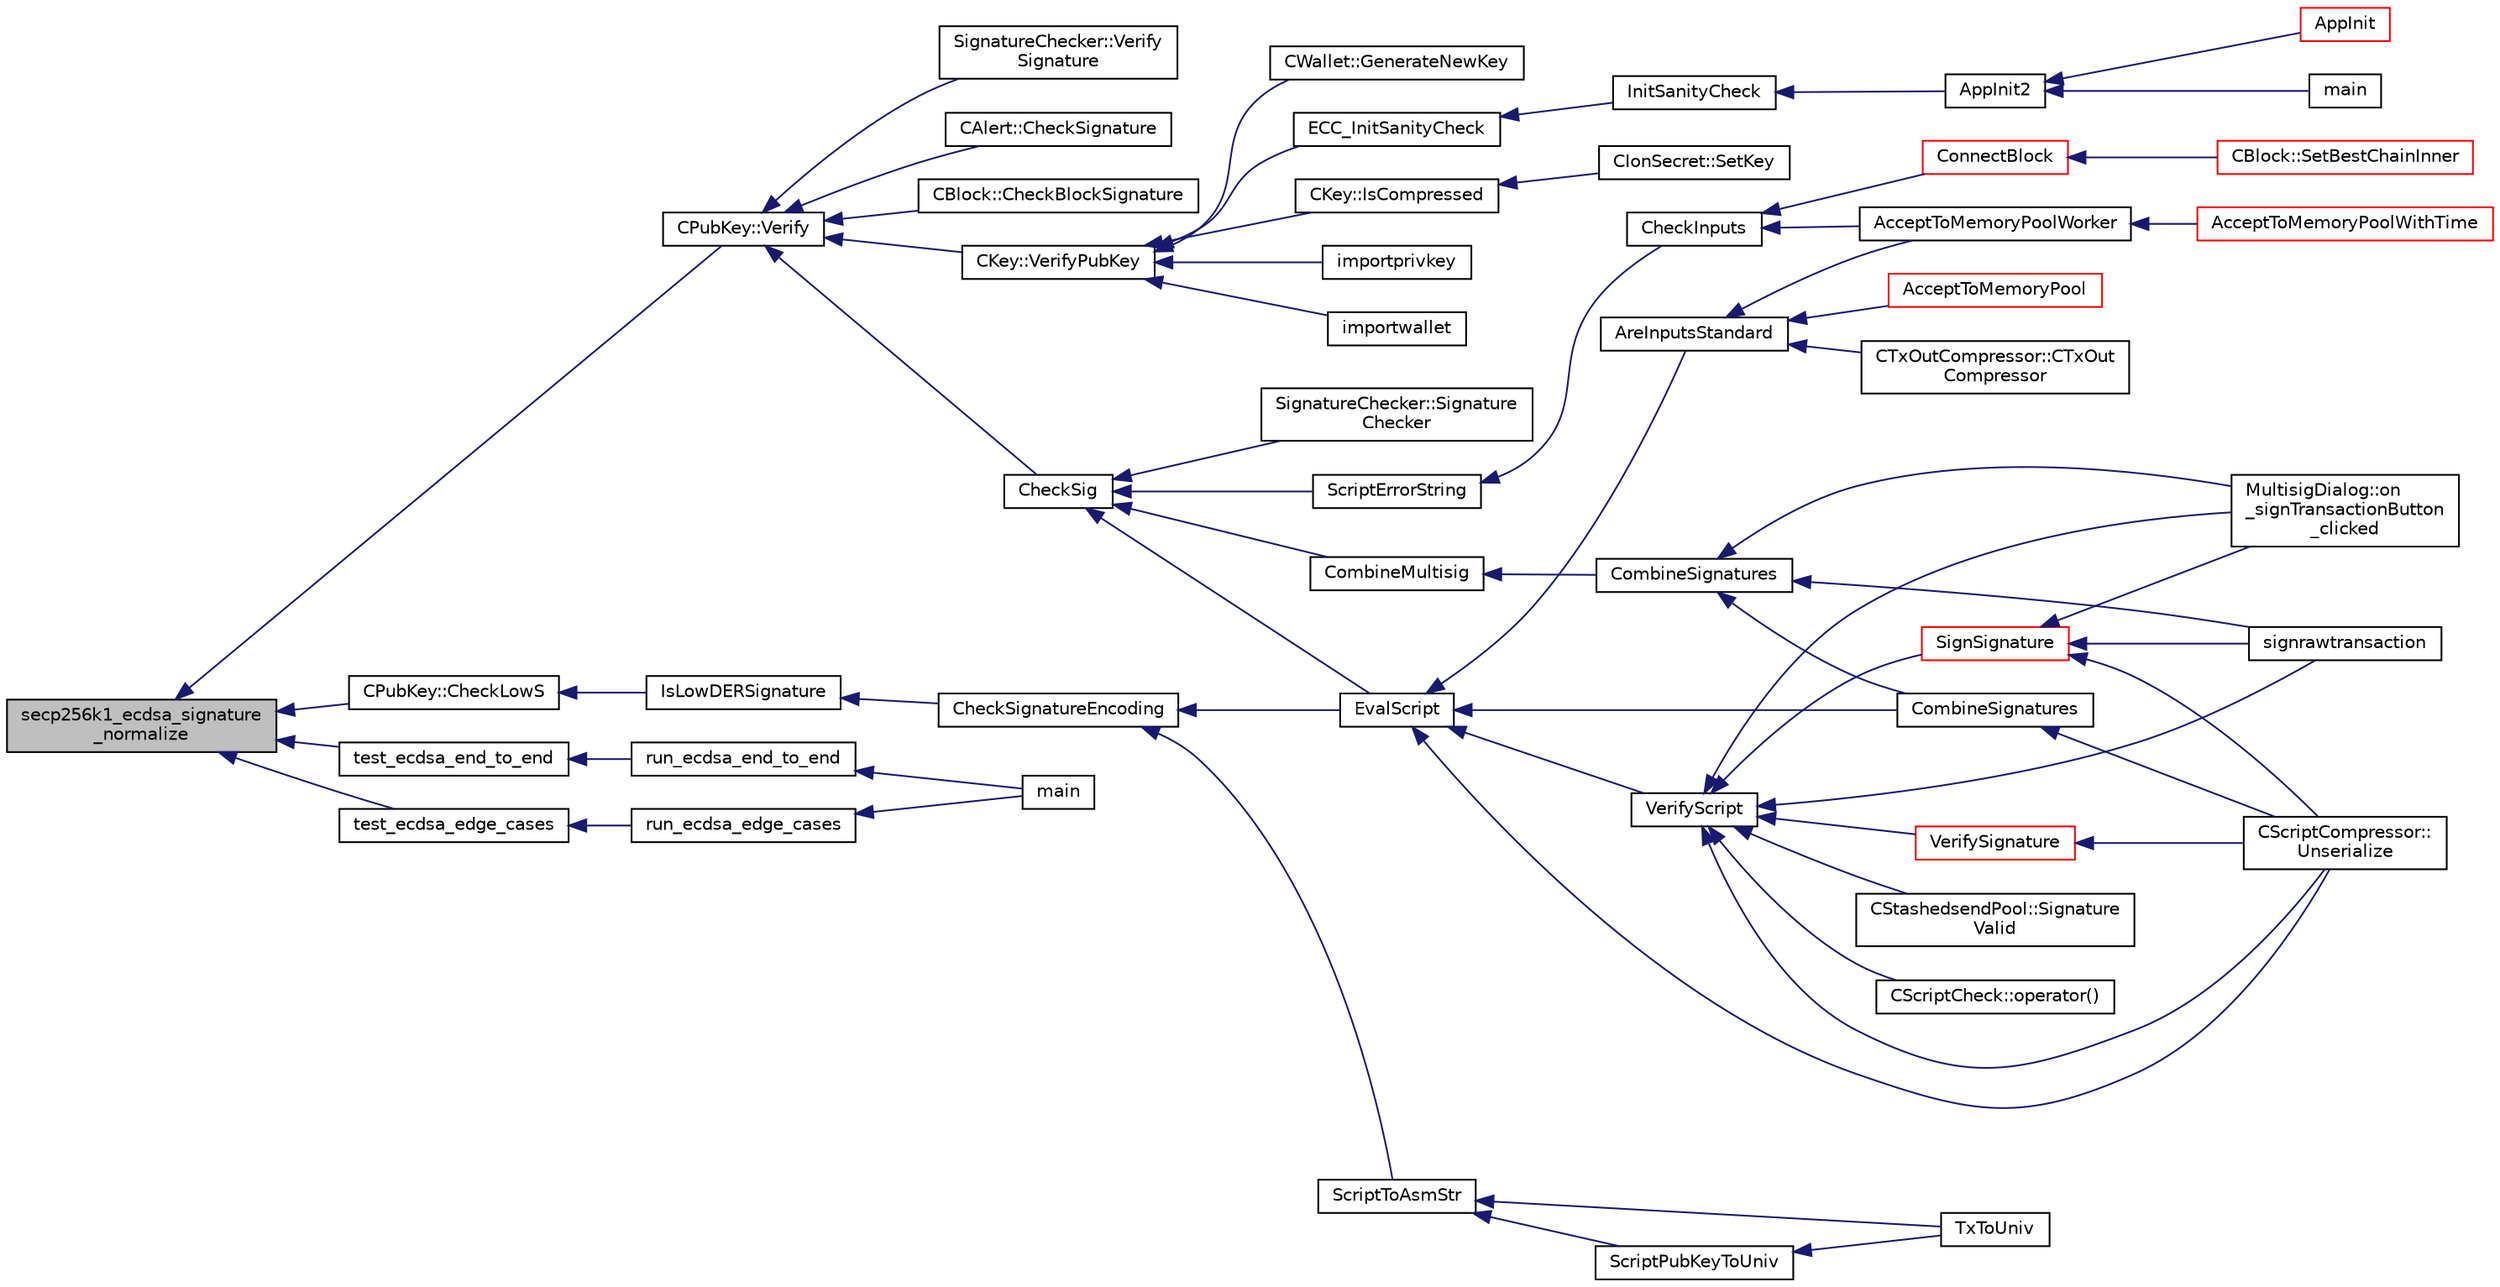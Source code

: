 digraph "secp256k1_ecdsa_signature_normalize"
{
  edge [fontname="Helvetica",fontsize="10",labelfontname="Helvetica",labelfontsize="10"];
  node [fontname="Helvetica",fontsize="10",shape=record];
  rankdir="LR";
  Node865 [label="secp256k1_ecdsa_signature\l_normalize",height=0.2,width=0.4,color="black", fillcolor="grey75", style="filled", fontcolor="black"];
  Node865 -> Node866 [dir="back",color="midnightblue",fontsize="10",style="solid",fontname="Helvetica"];
  Node866 [label="CPubKey::Verify",height=0.2,width=0.4,color="black", fillcolor="white", style="filled",URL="$da/d4e/class_c_pub_key.html#a5b3fef213b227394ca9d0a1e3baa957e"];
  Node866 -> Node867 [dir="back",color="midnightblue",fontsize="10",style="solid",fontname="Helvetica"];
  Node867 [label="CAlert::CheckSignature",height=0.2,width=0.4,color="black", fillcolor="white", style="filled",URL="$db/dff/class_c_alert.html#a862d9fb7ebdfc0483b30862d2a75d527"];
  Node866 -> Node868 [dir="back",color="midnightblue",fontsize="10",style="solid",fontname="Helvetica"];
  Node868 [label="CKey::VerifyPubKey",height=0.2,width=0.4,color="black", fillcolor="white", style="filled",URL="$d2/d63/class_c_key.html#ac53425b8d0f89067bce781c485101b20",tooltip="Verify thoroughly whether a private key and a public key match. "];
  Node868 -> Node869 [dir="back",color="midnightblue",fontsize="10",style="solid",fontname="Helvetica"];
  Node869 [label="ECC_InitSanityCheck",height=0.2,width=0.4,color="black", fillcolor="white", style="filled",URL="$de/de5/key_8h.html#a55cc40f04bf887c1000667caccb0684a",tooltip="Check that required EC support is available at runtime. "];
  Node869 -> Node870 [dir="back",color="midnightblue",fontsize="10",style="solid",fontname="Helvetica"];
  Node870 [label="InitSanityCheck",height=0.2,width=0.4,color="black", fillcolor="white", style="filled",URL="$d0/dc9/init_8cpp.html#a878797b40fb8eb0d7f330a41d7742d11",tooltip="Sanity checks Ensure that Ion is running in a usable environment with all necessary library support..."];
  Node870 -> Node871 [dir="back",color="midnightblue",fontsize="10",style="solid",fontname="Helvetica"];
  Node871 [label="AppInit2",height=0.2,width=0.4,color="black", fillcolor="white", style="filled",URL="$d8/dc0/init_8h.html#a1a4c1bfbf6ba1db77e988b89b9cadfd3",tooltip="Initialize ion. "];
  Node871 -> Node872 [dir="back",color="midnightblue",fontsize="10",style="solid",fontname="Helvetica"];
  Node872 [label="AppInit",height=0.2,width=0.4,color="red", fillcolor="white", style="filled",URL="$d4/d35/iond_8cpp.html#ac59316b767e6984e1285f0531275286b"];
  Node871 -> Node874 [dir="back",color="midnightblue",fontsize="10",style="solid",fontname="Helvetica"];
  Node874 [label="main",height=0.2,width=0.4,color="black", fillcolor="white", style="filled",URL="$d5/d2d/ion_8cpp.html#a0ddf1224851353fc92bfbff6f499fa97"];
  Node868 -> Node875 [dir="back",color="midnightblue",fontsize="10",style="solid",fontname="Helvetica"];
  Node875 [label="CKey::IsCompressed",height=0.2,width=0.4,color="black", fillcolor="white", style="filled",URL="$d2/d63/class_c_key.html#a96b017433a65335775cf3807d73f85ce"];
  Node875 -> Node876 [dir="back",color="midnightblue",fontsize="10",style="solid",fontname="Helvetica"];
  Node876 [label="CIonSecret::SetKey",height=0.2,width=0.4,color="black", fillcolor="white", style="filled",URL="$d3/d88/class_c_ion_secret.html#af28cc32f79cc793418e810e8ae12e25e"];
  Node868 -> Node877 [dir="back",color="midnightblue",fontsize="10",style="solid",fontname="Helvetica"];
  Node877 [label="importprivkey",height=0.2,width=0.4,color="black", fillcolor="white", style="filled",URL="$dc/dbf/rpcdump_8cpp.html#a3a6fdb974fce01220a895393d444e981"];
  Node868 -> Node878 [dir="back",color="midnightblue",fontsize="10",style="solid",fontname="Helvetica"];
  Node878 [label="importwallet",height=0.2,width=0.4,color="black", fillcolor="white", style="filled",URL="$dc/dbf/rpcdump_8cpp.html#a2566d5c9dd1938b74e70398cdb3ac5c1"];
  Node868 -> Node879 [dir="back",color="midnightblue",fontsize="10",style="solid",fontname="Helvetica"];
  Node879 [label="CWallet::GenerateNewKey",height=0.2,width=0.4,color="black", fillcolor="white", style="filled",URL="$d2/de5/class_c_wallet.html#a061fe7f54f80ec40f856b3e6365c2f4a"];
  Node866 -> Node880 [dir="back",color="midnightblue",fontsize="10",style="solid",fontname="Helvetica"];
  Node880 [label="CBlock::CheckBlockSignature",height=0.2,width=0.4,color="black", fillcolor="white", style="filled",URL="$d3/d51/class_c_block.html#a2ff0deeda85c23cde1a78365d6fc6c2c"];
  Node866 -> Node881 [dir="back",color="midnightblue",fontsize="10",style="solid",fontname="Helvetica"];
  Node881 [label="CheckSig",height=0.2,width=0.4,color="black", fillcolor="white", style="filled",URL="$dd/d0f/script_8cpp.html#af1a7eb0123f11ad1154249f4a4c1a9d1"];
  Node881 -> Node882 [dir="back",color="midnightblue",fontsize="10",style="solid",fontname="Helvetica"];
  Node882 [label="ScriptErrorString",height=0.2,width=0.4,color="black", fillcolor="white", style="filled",URL="$de/d7f/script_8h.html#a5a9f070c3285c528226eef27820d9aa9"];
  Node882 -> Node883 [dir="back",color="midnightblue",fontsize="10",style="solid",fontname="Helvetica"];
  Node883 [label="CheckInputs",height=0.2,width=0.4,color="black", fillcolor="white", style="filled",URL="$dd/d7d/validation_8cpp.html#a48897c72856156ef5606fc27fe1954f3",tooltip="Check whether all inputs of this transaction are valid (no double spends, scripts & sigs..."];
  Node883 -> Node884 [dir="back",color="midnightblue",fontsize="10",style="solid",fontname="Helvetica"];
  Node884 [label="AcceptToMemoryPoolWorker",height=0.2,width=0.4,color="black", fillcolor="white", style="filled",URL="$dd/d7d/validation_8cpp.html#a274b0623037c72315662a07ecf760176"];
  Node884 -> Node885 [dir="back",color="midnightblue",fontsize="10",style="solid",fontname="Helvetica"];
  Node885 [label="AcceptToMemoryPoolWithTime",height=0.2,width=0.4,color="red", fillcolor="white", style="filled",URL="$dd/d7d/validation_8cpp.html#a7e5d2eb678cdda338b2dc803a2d4999f",tooltip="(try to) add transaction to memory pool with a specified acceptance time "];
  Node883 -> Node895 [dir="back",color="midnightblue",fontsize="10",style="solid",fontname="Helvetica"];
  Node895 [label="ConnectBlock",height=0.2,width=0.4,color="red", fillcolor="white", style="filled",URL="$dd/d7d/validation_8cpp.html#afafbb35ee38b98e832fcb8b159942055",tooltip="Apply the effects of this block (with given index) on the UTXO set represented by coins..."];
  Node895 -> Node896 [dir="back",color="midnightblue",fontsize="10",style="solid",fontname="Helvetica"];
  Node896 [label="CBlock::SetBestChainInner",height=0.2,width=0.4,color="red", fillcolor="white", style="filled",URL="$d3/d51/class_c_block.html#a82c90ccbecf89a38ff56d8429514e2c2"];
  Node881 -> Node911 [dir="back",color="midnightblue",fontsize="10",style="solid",fontname="Helvetica"];
  Node911 [label="EvalScript",height=0.2,width=0.4,color="black", fillcolor="white", style="filled",URL="$de/d7f/script_8h.html#a7f55c113b0164f50f214d94996b6b02a"];
  Node911 -> Node912 [dir="back",color="midnightblue",fontsize="10",style="solid",fontname="Helvetica"];
  Node912 [label="AreInputsStandard",height=0.2,width=0.4,color="black", fillcolor="white", style="filled",URL="$d4/dbf/main_8h.html#a29901e539b487e09c90ff90c7560bd9d",tooltip="Check for standard transaction types. "];
  Node912 -> Node913 [dir="back",color="midnightblue",fontsize="10",style="solid",fontname="Helvetica"];
  Node913 [label="AcceptToMemoryPool",height=0.2,width=0.4,color="red", fillcolor="white", style="filled",URL="$d4/dbf/main_8h.html#addea0e425b693b4c1be712c3ead94568",tooltip="(try to) add transaction to memory pool "];
  Node912 -> Node985 [dir="back",color="midnightblue",fontsize="10",style="solid",fontname="Helvetica"];
  Node985 [label="CTxOutCompressor::CTxOut\lCompressor",height=0.2,width=0.4,color="black", fillcolor="white", style="filled",URL="$d9/d8d/class_c_tx_out_compressor.html#a38ef1033989cd003de65598620d15cea"];
  Node912 -> Node884 [dir="back",color="midnightblue",fontsize="10",style="solid",fontname="Helvetica"];
  Node911 -> Node986 [dir="back",color="midnightblue",fontsize="10",style="solid",fontname="Helvetica"];
  Node986 [label="VerifyScript",height=0.2,width=0.4,color="black", fillcolor="white", style="filled",URL="$de/d7f/script_8h.html#a995f521b6ca4a8bfbd02d4cfe226feb6"];
  Node986 -> Node987 [dir="back",color="midnightblue",fontsize="10",style="solid",fontname="Helvetica"];
  Node987 [label="MultisigDialog::on\l_signTransactionButton\l_clicked",height=0.2,width=0.4,color="black", fillcolor="white", style="filled",URL="$d4/df4/class_multisig_dialog.html#ad277ce76887dfbbec511486d3c1d2bc4"];
  Node986 -> Node988 [dir="back",color="midnightblue",fontsize="10",style="solid",fontname="Helvetica"];
  Node988 [label="signrawtransaction",height=0.2,width=0.4,color="black", fillcolor="white", style="filled",URL="$dc/da8/rpcrawtransaction_8cpp.html#aa0d151e35c0ad5ec82df451a833aeadb"];
  Node986 -> Node989 [dir="back",color="midnightblue",fontsize="10",style="solid",fontname="Helvetica"];
  Node989 [label="SignSignature",height=0.2,width=0.4,color="red", fillcolor="white", style="filled",URL="$de/d7f/script_8h.html#aca7dc730fd42e706b2c912ba32b65a36"];
  Node989 -> Node987 [dir="back",color="midnightblue",fontsize="10",style="solid",fontname="Helvetica"];
  Node989 -> Node988 [dir="back",color="midnightblue",fontsize="10",style="solid",fontname="Helvetica"];
  Node989 -> Node991 [dir="back",color="midnightblue",fontsize="10",style="solid",fontname="Helvetica"];
  Node991 [label="CScriptCompressor::\lUnserialize",height=0.2,width=0.4,color="black", fillcolor="white", style="filled",URL="$d3/dfb/class_c_script_compressor.html#a016fa6e3d2735d95fcf773271da073d5"];
  Node986 -> Node1006 [dir="back",color="midnightblue",fontsize="10",style="solid",fontname="Helvetica"];
  Node1006 [label="VerifySignature",height=0.2,width=0.4,color="red", fillcolor="white", style="filled",URL="$de/d7f/script_8h.html#a3bebacccf5ed6d80e80889b65830f893"];
  Node1006 -> Node991 [dir="back",color="midnightblue",fontsize="10",style="solid",fontname="Helvetica"];
  Node986 -> Node991 [dir="back",color="midnightblue",fontsize="10",style="solid",fontname="Helvetica"];
  Node986 -> Node1045 [dir="back",color="midnightblue",fontsize="10",style="solid",fontname="Helvetica"];
  Node1045 [label="CStashedsendPool::Signature\lValid",height=0.2,width=0.4,color="black", fillcolor="white", style="filled",URL="$dd/d8a/class_c_stashedsend_pool.html#aac0148eb0e63ce636545a18522f7f59b",tooltip="Check to make sure a signature matches an input in the pool. "];
  Node986 -> Node1046 [dir="back",color="midnightblue",fontsize="10",style="solid",fontname="Helvetica"];
  Node1046 [label="CScriptCheck::operator()",height=0.2,width=0.4,color="black", fillcolor="white", style="filled",URL="$df/d12/class_c_script_check.html#a108d4c713338308be3867ed4e65b80c5"];
  Node911 -> Node1047 [dir="back",color="midnightblue",fontsize="10",style="solid",fontname="Helvetica"];
  Node1047 [label="CombineSignatures",height=0.2,width=0.4,color="black", fillcolor="white", style="filled",URL="$de/d7f/script_8h.html#af2e061fe8f5ec7708f28db4628ff5c10"];
  Node1047 -> Node991 [dir="back",color="midnightblue",fontsize="10",style="solid",fontname="Helvetica"];
  Node911 -> Node991 [dir="back",color="midnightblue",fontsize="10",style="solid",fontname="Helvetica"];
  Node881 -> Node1048 [dir="back",color="midnightblue",fontsize="10",style="solid",fontname="Helvetica"];
  Node1048 [label="CombineMultisig",height=0.2,width=0.4,color="black", fillcolor="white", style="filled",URL="$dd/d0f/script_8cpp.html#a1d62cd216f093d9e80a7e34d8b866021"];
  Node1048 -> Node1049 [dir="back",color="midnightblue",fontsize="10",style="solid",fontname="Helvetica"];
  Node1049 [label="CombineSignatures",height=0.2,width=0.4,color="black", fillcolor="white", style="filled",URL="$dd/d0f/script_8cpp.html#a79ba74edb86e8e00eef84202dd5dea43"];
  Node1049 -> Node987 [dir="back",color="midnightblue",fontsize="10",style="solid",fontname="Helvetica"];
  Node1049 -> Node988 [dir="back",color="midnightblue",fontsize="10",style="solid",fontname="Helvetica"];
  Node1049 -> Node1047 [dir="back",color="midnightblue",fontsize="10",style="solid",fontname="Helvetica"];
  Node881 -> Node1050 [dir="back",color="midnightblue",fontsize="10",style="solid",fontname="Helvetica"];
  Node1050 [label="SignatureChecker::Signature\lChecker",height=0.2,width=0.4,color="black", fillcolor="white", style="filled",URL="$da/d89/class_signature_checker.html#a698e6832345449c494a12960f173d6a1"];
  Node866 -> Node1051 [dir="back",color="midnightblue",fontsize="10",style="solid",fontname="Helvetica"];
  Node1051 [label="SignatureChecker::Verify\lSignature",height=0.2,width=0.4,color="black", fillcolor="white", style="filled",URL="$da/d89/class_signature_checker.html#aa1f885f5d1c0299de96e3f1a12f6a9e7"];
  Node865 -> Node1052 [dir="back",color="midnightblue",fontsize="10",style="solid",fontname="Helvetica"];
  Node1052 [label="CPubKey::CheckLowS",height=0.2,width=0.4,color="black", fillcolor="white", style="filled",URL="$da/d4e/class_c_pub_key.html#a4ada230ef593456ef9088c28fd5ca34e",tooltip="Check whether a signature is normalized (lower-S). "];
  Node1052 -> Node1053 [dir="back",color="midnightblue",fontsize="10",style="solid",fontname="Helvetica"];
  Node1053 [label="IsLowDERSignature",height=0.2,width=0.4,color="black", fillcolor="white", style="filled",URL="$dd/d0f/script_8cpp.html#a0fd00c3aff80aafc124933b1c789c660"];
  Node1053 -> Node1054 [dir="back",color="midnightblue",fontsize="10",style="solid",fontname="Helvetica"];
  Node1054 [label="CheckSignatureEncoding",height=0.2,width=0.4,color="black", fillcolor="white", style="filled",URL="$dd/d0f/script_8cpp.html#a12d14b6b219e70fe8e9a34cf6ea29c7c"];
  Node1054 -> Node1055 [dir="back",color="midnightblue",fontsize="10",style="solid",fontname="Helvetica"];
  Node1055 [label="ScriptToAsmStr",height=0.2,width=0.4,color="black", fillcolor="white", style="filled",URL="$d5/d2e/core__write_8cpp.html#a97f55ea967c54b81091af210145b128b",tooltip="Create the assembly string representation of a CScript object. "];
  Node1055 -> Node1056 [dir="back",color="midnightblue",fontsize="10",style="solid",fontname="Helvetica"];
  Node1056 [label="ScriptPubKeyToUniv",height=0.2,width=0.4,color="black", fillcolor="white", style="filled",URL="$d5/d2e/core__write_8cpp.html#a4a51bf7268adbdcd58e7af445ea4db61"];
  Node1056 -> Node1057 [dir="back",color="midnightblue",fontsize="10",style="solid",fontname="Helvetica"];
  Node1057 [label="TxToUniv",height=0.2,width=0.4,color="black", fillcolor="white", style="filled",URL="$d5/d2e/core__write_8cpp.html#aeb901ca565e3df0e3bc0c9863ad8f53a"];
  Node1055 -> Node1057 [dir="back",color="midnightblue",fontsize="10",style="solid",fontname="Helvetica"];
  Node1054 -> Node911 [dir="back",color="midnightblue",fontsize="10",style="solid",fontname="Helvetica"];
  Node865 -> Node1058 [dir="back",color="midnightblue",fontsize="10",style="solid",fontname="Helvetica"];
  Node1058 [label="test_ecdsa_end_to_end",height=0.2,width=0.4,color="black", fillcolor="white", style="filled",URL="$d5/d7f/tests_8c.html#a3fc9dc1908215215a68690ea1bfa8bcd"];
  Node1058 -> Node1059 [dir="back",color="midnightblue",fontsize="10",style="solid",fontname="Helvetica"];
  Node1059 [label="run_ecdsa_end_to_end",height=0.2,width=0.4,color="black", fillcolor="white", style="filled",URL="$d5/d7f/tests_8c.html#ab05096657be701bf9ca8616475bb9491"];
  Node1059 -> Node1060 [dir="back",color="midnightblue",fontsize="10",style="solid",fontname="Helvetica"];
  Node1060 [label="main",height=0.2,width=0.4,color="black", fillcolor="white", style="filled",URL="$d5/d7f/tests_8c.html#a3c04138a5bfe5d72780bb7e82a18e627"];
  Node865 -> Node1061 [dir="back",color="midnightblue",fontsize="10",style="solid",fontname="Helvetica"];
  Node1061 [label="test_ecdsa_edge_cases",height=0.2,width=0.4,color="black", fillcolor="white", style="filled",URL="$d5/d7f/tests_8c.html#abbcb27d1eb13654db9b2e281ffce021e"];
  Node1061 -> Node1062 [dir="back",color="midnightblue",fontsize="10",style="solid",fontname="Helvetica"];
  Node1062 [label="run_ecdsa_edge_cases",height=0.2,width=0.4,color="black", fillcolor="white", style="filled",URL="$d5/d7f/tests_8c.html#ad6c8109b62ea1d0ed1b382678a2a08b1"];
  Node1062 -> Node1060 [dir="back",color="midnightblue",fontsize="10",style="solid",fontname="Helvetica"];
}
